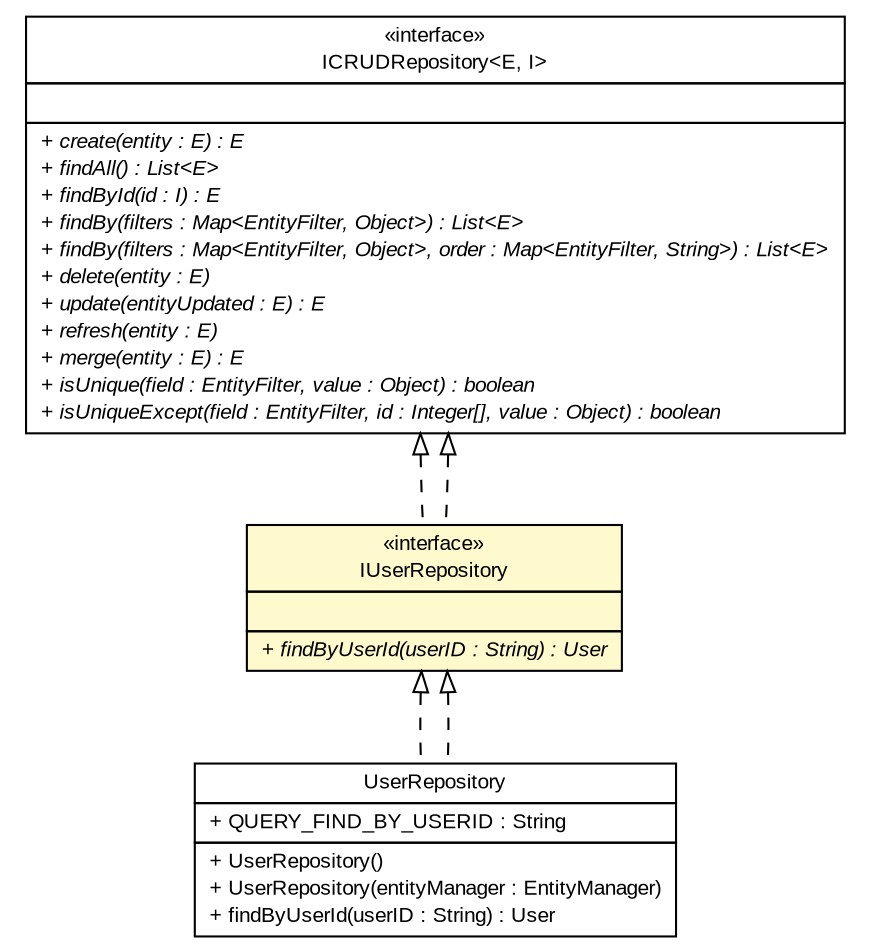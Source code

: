 #!/usr/local/bin/dot
#
# Class diagram 
# Generated by UMLGraph version R5_6-24-gf6e263 (http://www.umlgraph.org/)
#

digraph G {
	edge [fontname="arial",fontsize=10,labelfontname="arial",labelfontsize=10];
	node [fontname="arial",fontsize=10,shape=plaintext];
	nodesep=0.25;
	ranksep=0.5;
	// gov.sandia.cf.dao.ICRUDRepository<E, I>
	c208230 [label=<<table title="gov.sandia.cf.dao.ICRUDRepository" border="0" cellborder="1" cellspacing="0" cellpadding="2" port="p" href="./ICRUDRepository.html">
		<tr><td><table border="0" cellspacing="0" cellpadding="1">
<tr><td align="center" balign="center"> &#171;interface&#187; </td></tr>
<tr><td align="center" balign="center"> ICRUDRepository&lt;E, I&gt; </td></tr>
		</table></td></tr>
		<tr><td><table border="0" cellspacing="0" cellpadding="1">
<tr><td align="left" balign="left">  </td></tr>
		</table></td></tr>
		<tr><td><table border="0" cellspacing="0" cellpadding="1">
<tr><td align="left" balign="left"><font face="arial italic" point-size="10.0"> + create(entity : E) : E </font></td></tr>
<tr><td align="left" balign="left"><font face="arial italic" point-size="10.0"> + findAll() : List&lt;E&gt; </font></td></tr>
<tr><td align="left" balign="left"><font face="arial italic" point-size="10.0"> + findById(id : I) : E </font></td></tr>
<tr><td align="left" balign="left"><font face="arial italic" point-size="10.0"> + findBy(filters : Map&lt;EntityFilter, Object&gt;) : List&lt;E&gt; </font></td></tr>
<tr><td align="left" balign="left"><font face="arial italic" point-size="10.0"> + findBy(filters : Map&lt;EntityFilter, Object&gt;, order : Map&lt;EntityFilter, String&gt;) : List&lt;E&gt; </font></td></tr>
<tr><td align="left" balign="left"><font face="arial italic" point-size="10.0"> + delete(entity : E) </font></td></tr>
<tr><td align="left" balign="left"><font face="arial italic" point-size="10.0"> + update(entityUpdated : E) : E </font></td></tr>
<tr><td align="left" balign="left"><font face="arial italic" point-size="10.0"> + refresh(entity : E) </font></td></tr>
<tr><td align="left" balign="left"><font face="arial italic" point-size="10.0"> + merge(entity : E) : E </font></td></tr>
<tr><td align="left" balign="left"><font face="arial italic" point-size="10.0"> + isUnique(field : EntityFilter, value : Object) : boolean </font></td></tr>
<tr><td align="left" balign="left"><font face="arial italic" point-size="10.0"> + isUniqueExcept(field : EntityFilter, id : Integer[], value : Object) : boolean </font></td></tr>
		</table></td></tr>
		</table>>, URL="./ICRUDRepository.html", fontname="arial", fontcolor="black", fontsize=10.0];
	// gov.sandia.cf.dao.impl.UserRepository
	c208303 [label=<<table title="gov.sandia.cf.dao.impl.UserRepository" border="0" cellborder="1" cellspacing="0" cellpadding="2" port="p" href="./impl/UserRepository.html">
		<tr><td><table border="0" cellspacing="0" cellpadding="1">
<tr><td align="center" balign="center"> UserRepository </td></tr>
		</table></td></tr>
		<tr><td><table border="0" cellspacing="0" cellpadding="1">
<tr><td align="left" balign="left"> + QUERY_FIND_BY_USERID : String </td></tr>
		</table></td></tr>
		<tr><td><table border="0" cellspacing="0" cellpadding="1">
<tr><td align="left" balign="left"> + UserRepository() </td></tr>
<tr><td align="left" balign="left"> + UserRepository(entityManager : EntityManager) </td></tr>
<tr><td align="left" balign="left"> + findByUserId(userID : String) : User </td></tr>
		</table></td></tr>
		</table>>, URL="./impl/UserRepository.html", fontname="arial", fontcolor="black", fontsize=10.0];
	// gov.sandia.cf.dao.IUserRepository
	c208350 [label=<<table title="gov.sandia.cf.dao.IUserRepository" border="0" cellborder="1" cellspacing="0" cellpadding="2" port="p" bgcolor="lemonChiffon" href="./IUserRepository.html">
		<tr><td><table border="0" cellspacing="0" cellpadding="1">
<tr><td align="center" balign="center"> &#171;interface&#187; </td></tr>
<tr><td align="center" balign="center"> IUserRepository </td></tr>
		</table></td></tr>
		<tr><td><table border="0" cellspacing="0" cellpadding="1">
<tr><td align="left" balign="left">  </td></tr>
		</table></td></tr>
		<tr><td><table border="0" cellspacing="0" cellpadding="1">
<tr><td align="left" balign="left"><font face="arial italic" point-size="10.0"> + findByUserId(userID : String) : User </font></td></tr>
		</table></td></tr>
		</table>>, URL="./IUserRepository.html", fontname="arial", fontcolor="black", fontsize=10.0];
	//gov.sandia.cf.dao.impl.UserRepository implements gov.sandia.cf.dao.IUserRepository
	c208350:p -> c208303:p [dir=back,arrowtail=empty,style=dashed];
	//gov.sandia.cf.dao.IUserRepository implements gov.sandia.cf.dao.ICRUDRepository<E, I>
	c208230:p -> c208350:p [dir=back,arrowtail=empty,style=dashed];
	//gov.sandia.cf.dao.IUserRepository implements gov.sandia.cf.dao.ICRUDRepository<E, I>
	c208230:p -> c208350:p [dir=back,arrowtail=empty,style=dashed];
	//gov.sandia.cf.dao.impl.UserRepository implements gov.sandia.cf.dao.IUserRepository
	c208350:p -> c208303:p [dir=back,arrowtail=empty,style=dashed];
}

